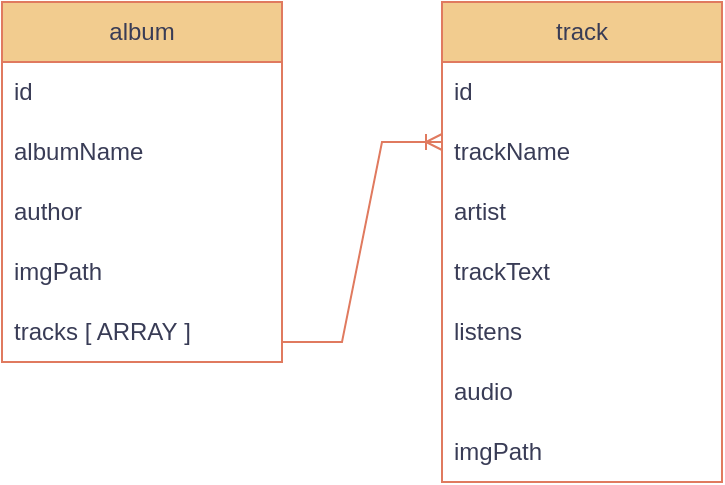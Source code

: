<mxfile version="24.8.4">
  <diagram name="Страница — 1" id="ku7KkXZjVGdgDCgiLCGp">
    <mxGraphModel dx="3663" dy="753" grid="1" gridSize="10" guides="1" tooltips="1" connect="1" arrows="1" fold="1" page="1" pageScale="1" pageWidth="2336" pageHeight="1654" math="0" shadow="0">
      <root>
        <mxCell id="0" />
        <mxCell id="1" parent="0" />
        <mxCell id="V8BVyU96AWVPe7Og42-U-1" value="track" style="swimlane;fontStyle=0;childLayout=stackLayout;horizontal=1;startSize=30;horizontalStack=0;resizeParent=1;resizeParentMax=0;resizeLast=0;collapsible=1;marginBottom=0;whiteSpace=wrap;html=1;strokeColor=#E07A5F;fontColor=#393C56;fillColor=#F2CC8F;" vertex="1" parent="1">
          <mxGeometry x="-2100" y="40" width="140" height="240" as="geometry">
            <mxRectangle x="40" y="40" width="70" height="30" as="alternateBounds" />
          </mxGeometry>
        </mxCell>
        <mxCell id="V8BVyU96AWVPe7Og42-U-3" value="id" style="text;strokeColor=none;fillColor=none;align=left;verticalAlign=middle;spacingLeft=4;spacingRight=4;overflow=hidden;points=[[0,0.5],[1,0.5]];portConstraint=eastwest;rotatable=0;whiteSpace=wrap;html=1;fontColor=#393C56;" vertex="1" parent="V8BVyU96AWVPe7Og42-U-1">
          <mxGeometry y="30" width="140" height="30" as="geometry" />
        </mxCell>
        <mxCell id="V8BVyU96AWVPe7Og42-U-14" value="trackName" style="text;strokeColor=none;fillColor=none;align=left;verticalAlign=middle;spacingLeft=4;spacingRight=4;overflow=hidden;points=[[0,0.5],[1,0.5]];portConstraint=eastwest;rotatable=0;whiteSpace=wrap;html=1;fontColor=#393C56;" vertex="1" parent="V8BVyU96AWVPe7Og42-U-1">
          <mxGeometry y="60" width="140" height="30" as="geometry" />
        </mxCell>
        <mxCell id="V8BVyU96AWVPe7Og42-U-4" value="artist" style="text;strokeColor=none;fillColor=none;align=left;verticalAlign=middle;spacingLeft=4;spacingRight=4;overflow=hidden;points=[[0,0.5],[1,0.5]];portConstraint=eastwest;rotatable=0;whiteSpace=wrap;html=1;fontColor=#393C56;" vertex="1" parent="V8BVyU96AWVPe7Og42-U-1">
          <mxGeometry y="90" width="140" height="30" as="geometry" />
        </mxCell>
        <mxCell id="V8BVyU96AWVPe7Og42-U-16" value="trackText" style="text;strokeColor=none;fillColor=none;align=left;verticalAlign=middle;spacingLeft=4;spacingRight=4;overflow=hidden;points=[[0,0.5],[1,0.5]];portConstraint=eastwest;rotatable=0;whiteSpace=wrap;html=1;fontColor=#393C56;" vertex="1" parent="V8BVyU96AWVPe7Og42-U-1">
          <mxGeometry y="120" width="140" height="30" as="geometry" />
        </mxCell>
        <mxCell id="V8BVyU96AWVPe7Og42-U-17" value="listens" style="text;strokeColor=none;fillColor=none;align=left;verticalAlign=middle;spacingLeft=4;spacingRight=4;overflow=hidden;points=[[0,0.5],[1,0.5]];portConstraint=eastwest;rotatable=0;whiteSpace=wrap;html=1;fontColor=#393C56;" vertex="1" parent="V8BVyU96AWVPe7Og42-U-1">
          <mxGeometry y="150" width="140" height="30" as="geometry" />
        </mxCell>
        <mxCell id="V8BVyU96AWVPe7Og42-U-18" value="audio" style="text;strokeColor=none;fillColor=none;align=left;verticalAlign=middle;spacingLeft=4;spacingRight=4;overflow=hidden;points=[[0,0.5],[1,0.5]];portConstraint=eastwest;rotatable=0;whiteSpace=wrap;html=1;fontColor=#393C56;" vertex="1" parent="V8BVyU96AWVPe7Og42-U-1">
          <mxGeometry y="180" width="140" height="30" as="geometry" />
        </mxCell>
        <mxCell id="V8BVyU96AWVPe7Og42-U-19" value="imgPath" style="text;strokeColor=none;fillColor=none;align=left;verticalAlign=middle;spacingLeft=4;spacingRight=4;overflow=hidden;points=[[0,0.5],[1,0.5]];portConstraint=eastwest;rotatable=0;whiteSpace=wrap;html=1;fontColor=#393C56;" vertex="1" parent="V8BVyU96AWVPe7Og42-U-1">
          <mxGeometry y="210" width="140" height="30" as="geometry" />
        </mxCell>
        <mxCell id="V8BVyU96AWVPe7Og42-U-5" value="album" style="swimlane;fontStyle=0;childLayout=stackLayout;horizontal=1;startSize=30;horizontalStack=0;resizeParent=1;resizeParentMax=0;resizeLast=0;collapsible=1;marginBottom=0;whiteSpace=wrap;html=1;strokeColor=#E07A5F;fontColor=#393C56;fillColor=#F2CC8F;" vertex="1" parent="1">
          <mxGeometry x="-2320" y="40" width="140" height="180" as="geometry" />
        </mxCell>
        <mxCell id="V8BVyU96AWVPe7Og42-U-6" value="id" style="text;strokeColor=none;fillColor=none;align=left;verticalAlign=middle;spacingLeft=4;spacingRight=4;overflow=hidden;points=[[0,0.5],[1,0.5]];portConstraint=eastwest;rotatable=0;whiteSpace=wrap;html=1;fontColor=#393C56;" vertex="1" parent="V8BVyU96AWVPe7Og42-U-5">
          <mxGeometry y="30" width="140" height="30" as="geometry" />
        </mxCell>
        <mxCell id="V8BVyU96AWVPe7Og42-U-7" value="albumName" style="text;strokeColor=none;fillColor=none;align=left;verticalAlign=middle;spacingLeft=4;spacingRight=4;overflow=hidden;points=[[0,0.5],[1,0.5]];portConstraint=eastwest;rotatable=0;whiteSpace=wrap;html=1;fontColor=#393C56;" vertex="1" parent="V8BVyU96AWVPe7Og42-U-5">
          <mxGeometry y="60" width="140" height="30" as="geometry" />
        </mxCell>
        <mxCell id="V8BVyU96AWVPe7Og42-U-8" value="author" style="text;strokeColor=none;fillColor=none;align=left;verticalAlign=middle;spacingLeft=4;spacingRight=4;overflow=hidden;points=[[0,0.5],[1,0.5]];portConstraint=eastwest;rotatable=0;whiteSpace=wrap;html=1;fontColor=#393C56;" vertex="1" parent="V8BVyU96AWVPe7Og42-U-5">
          <mxGeometry y="90" width="140" height="30" as="geometry" />
        </mxCell>
        <mxCell id="V8BVyU96AWVPe7Og42-U-23" value="imgPath" style="text;strokeColor=none;fillColor=none;align=left;verticalAlign=middle;spacingLeft=4;spacingRight=4;overflow=hidden;points=[[0,0.5],[1,0.5]];portConstraint=eastwest;rotatable=0;whiteSpace=wrap;html=1;fontColor=#393C56;" vertex="1" parent="V8BVyU96AWVPe7Og42-U-5">
          <mxGeometry y="120" width="140" height="30" as="geometry" />
        </mxCell>
        <mxCell id="V8BVyU96AWVPe7Og42-U-24" value="tracks [ ARRAY&amp;nbsp;]" style="text;strokeColor=none;fillColor=none;align=left;verticalAlign=middle;spacingLeft=4;spacingRight=4;overflow=hidden;points=[[0,0.5],[1,0.5]];portConstraint=eastwest;rotatable=0;whiteSpace=wrap;html=1;fontColor=#393C56;" vertex="1" parent="V8BVyU96AWVPe7Og42-U-5">
          <mxGeometry y="150" width="140" height="30" as="geometry" />
        </mxCell>
        <mxCell id="V8BVyU96AWVPe7Og42-U-28" value="" style="edgeStyle=entityRelationEdgeStyle;fontSize=12;html=1;endArrow=ERoneToMany;rounded=0;strokeColor=#E07A5F;fontColor=#393C56;fillColor=#F2CC8F;" edge="1" parent="1">
          <mxGeometry width="100" height="100" relative="1" as="geometry">
            <mxPoint x="-2180" y="210" as="sourcePoint" />
            <mxPoint x="-2100" y="110" as="targetPoint" />
          </mxGeometry>
        </mxCell>
      </root>
    </mxGraphModel>
  </diagram>
</mxfile>
